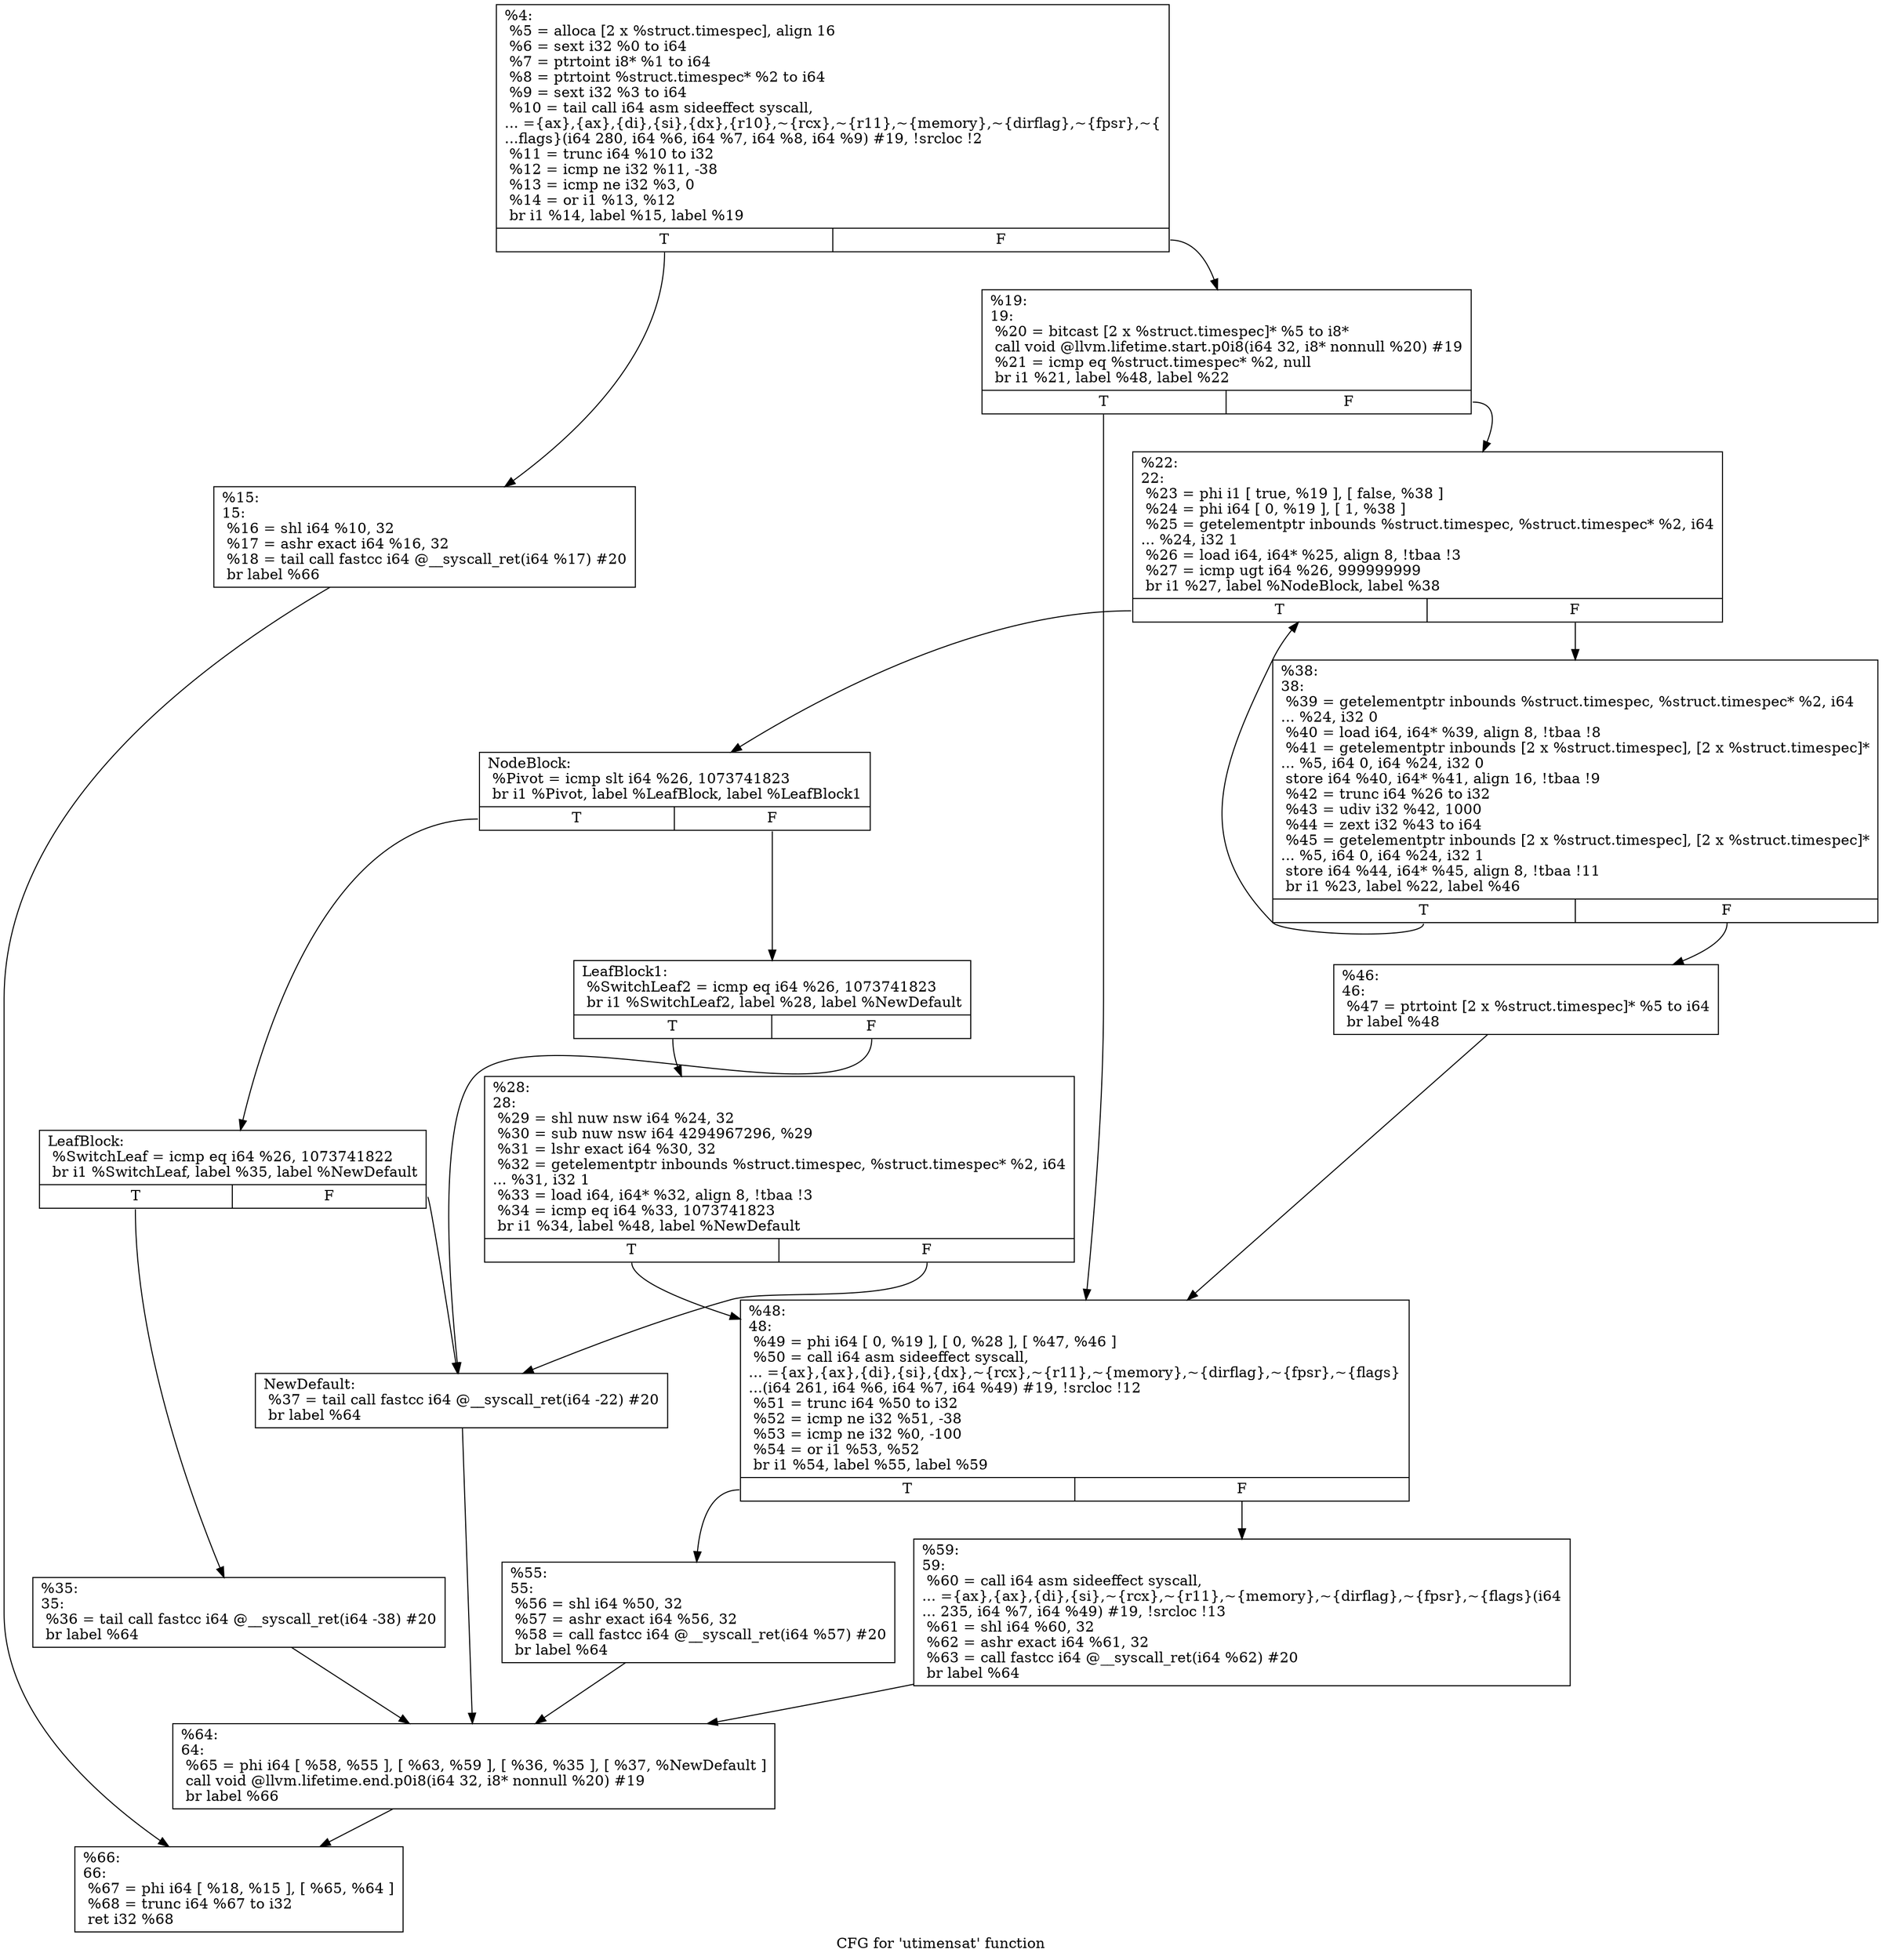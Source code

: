 digraph "CFG for 'utimensat' function" {
	label="CFG for 'utimensat' function";

	Node0x1fd06b0 [shape=record,label="{%4:\l  %5 = alloca [2 x %struct.timespec], align 16\l  %6 = sext i32 %0 to i64\l  %7 = ptrtoint i8* %1 to i64\l  %8 = ptrtoint %struct.timespec* %2 to i64\l  %9 = sext i32 %3 to i64\l  %10 = tail call i64 asm sideeffect syscall,\l... =\{ax\},\{ax\},\{di\},\{si\},\{dx\},\{r10\},~\{rcx\},~\{r11\},~\{memory\},~\{dirflag\},~\{fpsr\},~\{\l...flags\}(i64 280, i64 %6, i64 %7, i64 %8, i64 %9) #19, !srcloc !2\l  %11 = trunc i64 %10 to i32\l  %12 = icmp ne i32 %11, -38\l  %13 = icmp ne i32 %3, 0\l  %14 = or i1 %13, %12\l  br i1 %14, label %15, label %19\l|{<s0>T|<s1>F}}"];
	Node0x1fd06b0:s0 -> Node0x1fd0840;
	Node0x1fd06b0:s1 -> Node0x1fd0890;
	Node0x1fd0840 [shape=record,label="{%15:\l15:                                               \l  %16 = shl i64 %10, 32\l  %17 = ashr exact i64 %16, 32\l  %18 = tail call fastcc i64 @__syscall_ret(i64 %17) #20\l  br label %66\l}"];
	Node0x1fd0840 -> Node0x1fd0cf0;
	Node0x1fd0890 [shape=record,label="{%19:\l19:                                               \l  %20 = bitcast [2 x %struct.timespec]* %5 to i8*\l  call void @llvm.lifetime.start.p0i8(i64 32, i8* nonnull %20) #19\l  %21 = icmp eq %struct.timespec* %2, null\l  br i1 %21, label %48, label %22\l|{<s0>T|<s1>F}}"];
	Node0x1fd0890:s0 -> Node0x1fd0bb0;
	Node0x1fd0890:s1 -> Node0x1fd08e0;
	Node0x1fd08e0 [shape=record,label="{%22:\l22:                                               \l  %23 = phi i1 [ true, %19 ], [ false, %38 ]\l  %24 = phi i64 [ 0, %19 ], [ 1, %38 ]\l  %25 = getelementptr inbounds %struct.timespec, %struct.timespec* %2, i64\l... %24, i32 1\l  %26 = load i64, i64* %25, align 8, !tbaa !3\l  %27 = icmp ugt i64 %26, 999999999\l  br i1 %27, label %NodeBlock, label %38\l|{<s0>T|<s1>F}}"];
	Node0x1fd08e0:s0 -> Node0x1fd0930;
	Node0x1fd08e0:s1 -> Node0x1fd0b10;
	Node0x1fd0930 [shape=record,label="{NodeBlock:                                        \l  %Pivot = icmp slt i64 %26, 1073741823\l  br i1 %Pivot, label %LeafBlock, label %LeafBlock1\l|{<s0>T|<s1>F}}"];
	Node0x1fd0930:s0 -> Node0x1fd09d0;
	Node0x1fd0930:s1 -> Node0x1fd0980;
	Node0x1fd0980 [shape=record,label="{LeafBlock1:                                       \l  %SwitchLeaf2 = icmp eq i64 %26, 1073741823\l  br i1 %SwitchLeaf2, label %28, label %NewDefault\l|{<s0>T|<s1>F}}"];
	Node0x1fd0980:s0 -> Node0x1fd0a20;
	Node0x1fd0980:s1 -> Node0x1fd0ac0;
	Node0x1fd09d0 [shape=record,label="{LeafBlock:                                        \l  %SwitchLeaf = icmp eq i64 %26, 1073741822\l  br i1 %SwitchLeaf, label %35, label %NewDefault\l|{<s0>T|<s1>F}}"];
	Node0x1fd09d0:s0 -> Node0x1fd0a70;
	Node0x1fd09d0:s1 -> Node0x1fd0ac0;
	Node0x1fd0a20 [shape=record,label="{%28:\l28:                                               \l  %29 = shl nuw nsw i64 %24, 32\l  %30 = sub nuw nsw i64 4294967296, %29\l  %31 = lshr exact i64 %30, 32\l  %32 = getelementptr inbounds %struct.timespec, %struct.timespec* %2, i64\l... %31, i32 1\l  %33 = load i64, i64* %32, align 8, !tbaa !3\l  %34 = icmp eq i64 %33, 1073741823\l  br i1 %34, label %48, label %NewDefault\l|{<s0>T|<s1>F}}"];
	Node0x1fd0a20:s0 -> Node0x1fd0bb0;
	Node0x1fd0a20:s1 -> Node0x1fd0ac0;
	Node0x1fd0a70 [shape=record,label="{%35:\l35:                                               \l  %36 = tail call fastcc i64 @__syscall_ret(i64 -38) #20\l  br label %64\l}"];
	Node0x1fd0a70 -> Node0x1fd0ca0;
	Node0x1fd0ac0 [shape=record,label="{NewDefault:                                       \l  %37 = tail call fastcc i64 @__syscall_ret(i64 -22) #20\l  br label %64\l}"];
	Node0x1fd0ac0 -> Node0x1fd0ca0;
	Node0x1fd0b10 [shape=record,label="{%38:\l38:                                               \l  %39 = getelementptr inbounds %struct.timespec, %struct.timespec* %2, i64\l... %24, i32 0\l  %40 = load i64, i64* %39, align 8, !tbaa !8\l  %41 = getelementptr inbounds [2 x %struct.timespec], [2 x %struct.timespec]*\l... %5, i64 0, i64 %24, i32 0\l  store i64 %40, i64* %41, align 16, !tbaa !9\l  %42 = trunc i64 %26 to i32\l  %43 = udiv i32 %42, 1000\l  %44 = zext i32 %43 to i64\l  %45 = getelementptr inbounds [2 x %struct.timespec], [2 x %struct.timespec]*\l... %5, i64 0, i64 %24, i32 1\l  store i64 %44, i64* %45, align 8, !tbaa !11\l  br i1 %23, label %22, label %46\l|{<s0>T|<s1>F}}"];
	Node0x1fd0b10:s0 -> Node0x1fd08e0;
	Node0x1fd0b10:s1 -> Node0x1fd0b60;
	Node0x1fd0b60 [shape=record,label="{%46:\l46:                                               \l  %47 = ptrtoint [2 x %struct.timespec]* %5 to i64\l  br label %48\l}"];
	Node0x1fd0b60 -> Node0x1fd0bb0;
	Node0x1fd0bb0 [shape=record,label="{%48:\l48:                                               \l  %49 = phi i64 [ 0, %19 ], [ 0, %28 ], [ %47, %46 ]\l  %50 = call i64 asm sideeffect syscall,\l... =\{ax\},\{ax\},\{di\},\{si\},\{dx\},~\{rcx\},~\{r11\},~\{memory\},~\{dirflag\},~\{fpsr\},~\{flags\}\l...(i64 261, i64 %6, i64 %7, i64 %49) #19, !srcloc !12\l  %51 = trunc i64 %50 to i32\l  %52 = icmp ne i32 %51, -38\l  %53 = icmp ne i32 %0, -100\l  %54 = or i1 %53, %52\l  br i1 %54, label %55, label %59\l|{<s0>T|<s1>F}}"];
	Node0x1fd0bb0:s0 -> Node0x1fd0c00;
	Node0x1fd0bb0:s1 -> Node0x1fd0c50;
	Node0x1fd0c00 [shape=record,label="{%55:\l55:                                               \l  %56 = shl i64 %50, 32\l  %57 = ashr exact i64 %56, 32\l  %58 = call fastcc i64 @__syscall_ret(i64 %57) #20\l  br label %64\l}"];
	Node0x1fd0c00 -> Node0x1fd0ca0;
	Node0x1fd0c50 [shape=record,label="{%59:\l59:                                               \l  %60 = call i64 asm sideeffect syscall,\l... =\{ax\},\{ax\},\{di\},\{si\},~\{rcx\},~\{r11\},~\{memory\},~\{dirflag\},~\{fpsr\},~\{flags\}(i64\l... 235, i64 %7, i64 %49) #19, !srcloc !13\l  %61 = shl i64 %60, 32\l  %62 = ashr exact i64 %61, 32\l  %63 = call fastcc i64 @__syscall_ret(i64 %62) #20\l  br label %64\l}"];
	Node0x1fd0c50 -> Node0x1fd0ca0;
	Node0x1fd0ca0 [shape=record,label="{%64:\l64:                                               \l  %65 = phi i64 [ %58, %55 ], [ %63, %59 ], [ %36, %35 ], [ %37, %NewDefault ]\l  call void @llvm.lifetime.end.p0i8(i64 32, i8* nonnull %20) #19\l  br label %66\l}"];
	Node0x1fd0ca0 -> Node0x1fd0cf0;
	Node0x1fd0cf0 [shape=record,label="{%66:\l66:                                               \l  %67 = phi i64 [ %18, %15 ], [ %65, %64 ]\l  %68 = trunc i64 %67 to i32\l  ret i32 %68\l}"];
}
